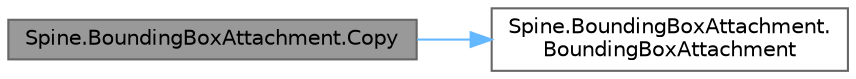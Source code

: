 digraph "Spine.BoundingBoxAttachment.Copy"
{
 // LATEX_PDF_SIZE
  bgcolor="transparent";
  edge [fontname=Helvetica,fontsize=10,labelfontname=Helvetica,labelfontsize=10];
  node [fontname=Helvetica,fontsize=10,shape=box,height=0.2,width=0.4];
  rankdir="LR";
  Node1 [id="Node000001",label="Spine.BoundingBoxAttachment.Copy",height=0.2,width=0.4,color="gray40", fillcolor="grey60", style="filled", fontcolor="black",tooltip=" "];
  Node1 -> Node2 [id="edge1_Node000001_Node000002",color="steelblue1",style="solid",tooltip=" "];
  Node2 [id="Node000002",label="Spine.BoundingBoxAttachment.\lBoundingBoxAttachment",height=0.2,width=0.4,color="grey40", fillcolor="white", style="filled",URL="$class_spine_1_1_bounding_box_attachment.html#ab02775f5da761f1d33c666ec1d7ded68",tooltip=" "];
}
